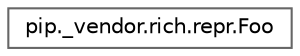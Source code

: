 digraph "Graphical Class Hierarchy"
{
 // LATEX_PDF_SIZE
  bgcolor="transparent";
  edge [fontname=Helvetica,fontsize=10,labelfontname=Helvetica,labelfontsize=10];
  node [fontname=Helvetica,fontsize=10,shape=box,height=0.2,width=0.4];
  rankdir="LR";
  Node0 [id="Node000000",label="pip._vendor.rich.repr.Foo",height=0.2,width=0.4,color="grey40", fillcolor="white", style="filled",URL="$classpip_1_1__vendor_1_1rich_1_1repr_1_1_foo.html",tooltip=" "];
}
